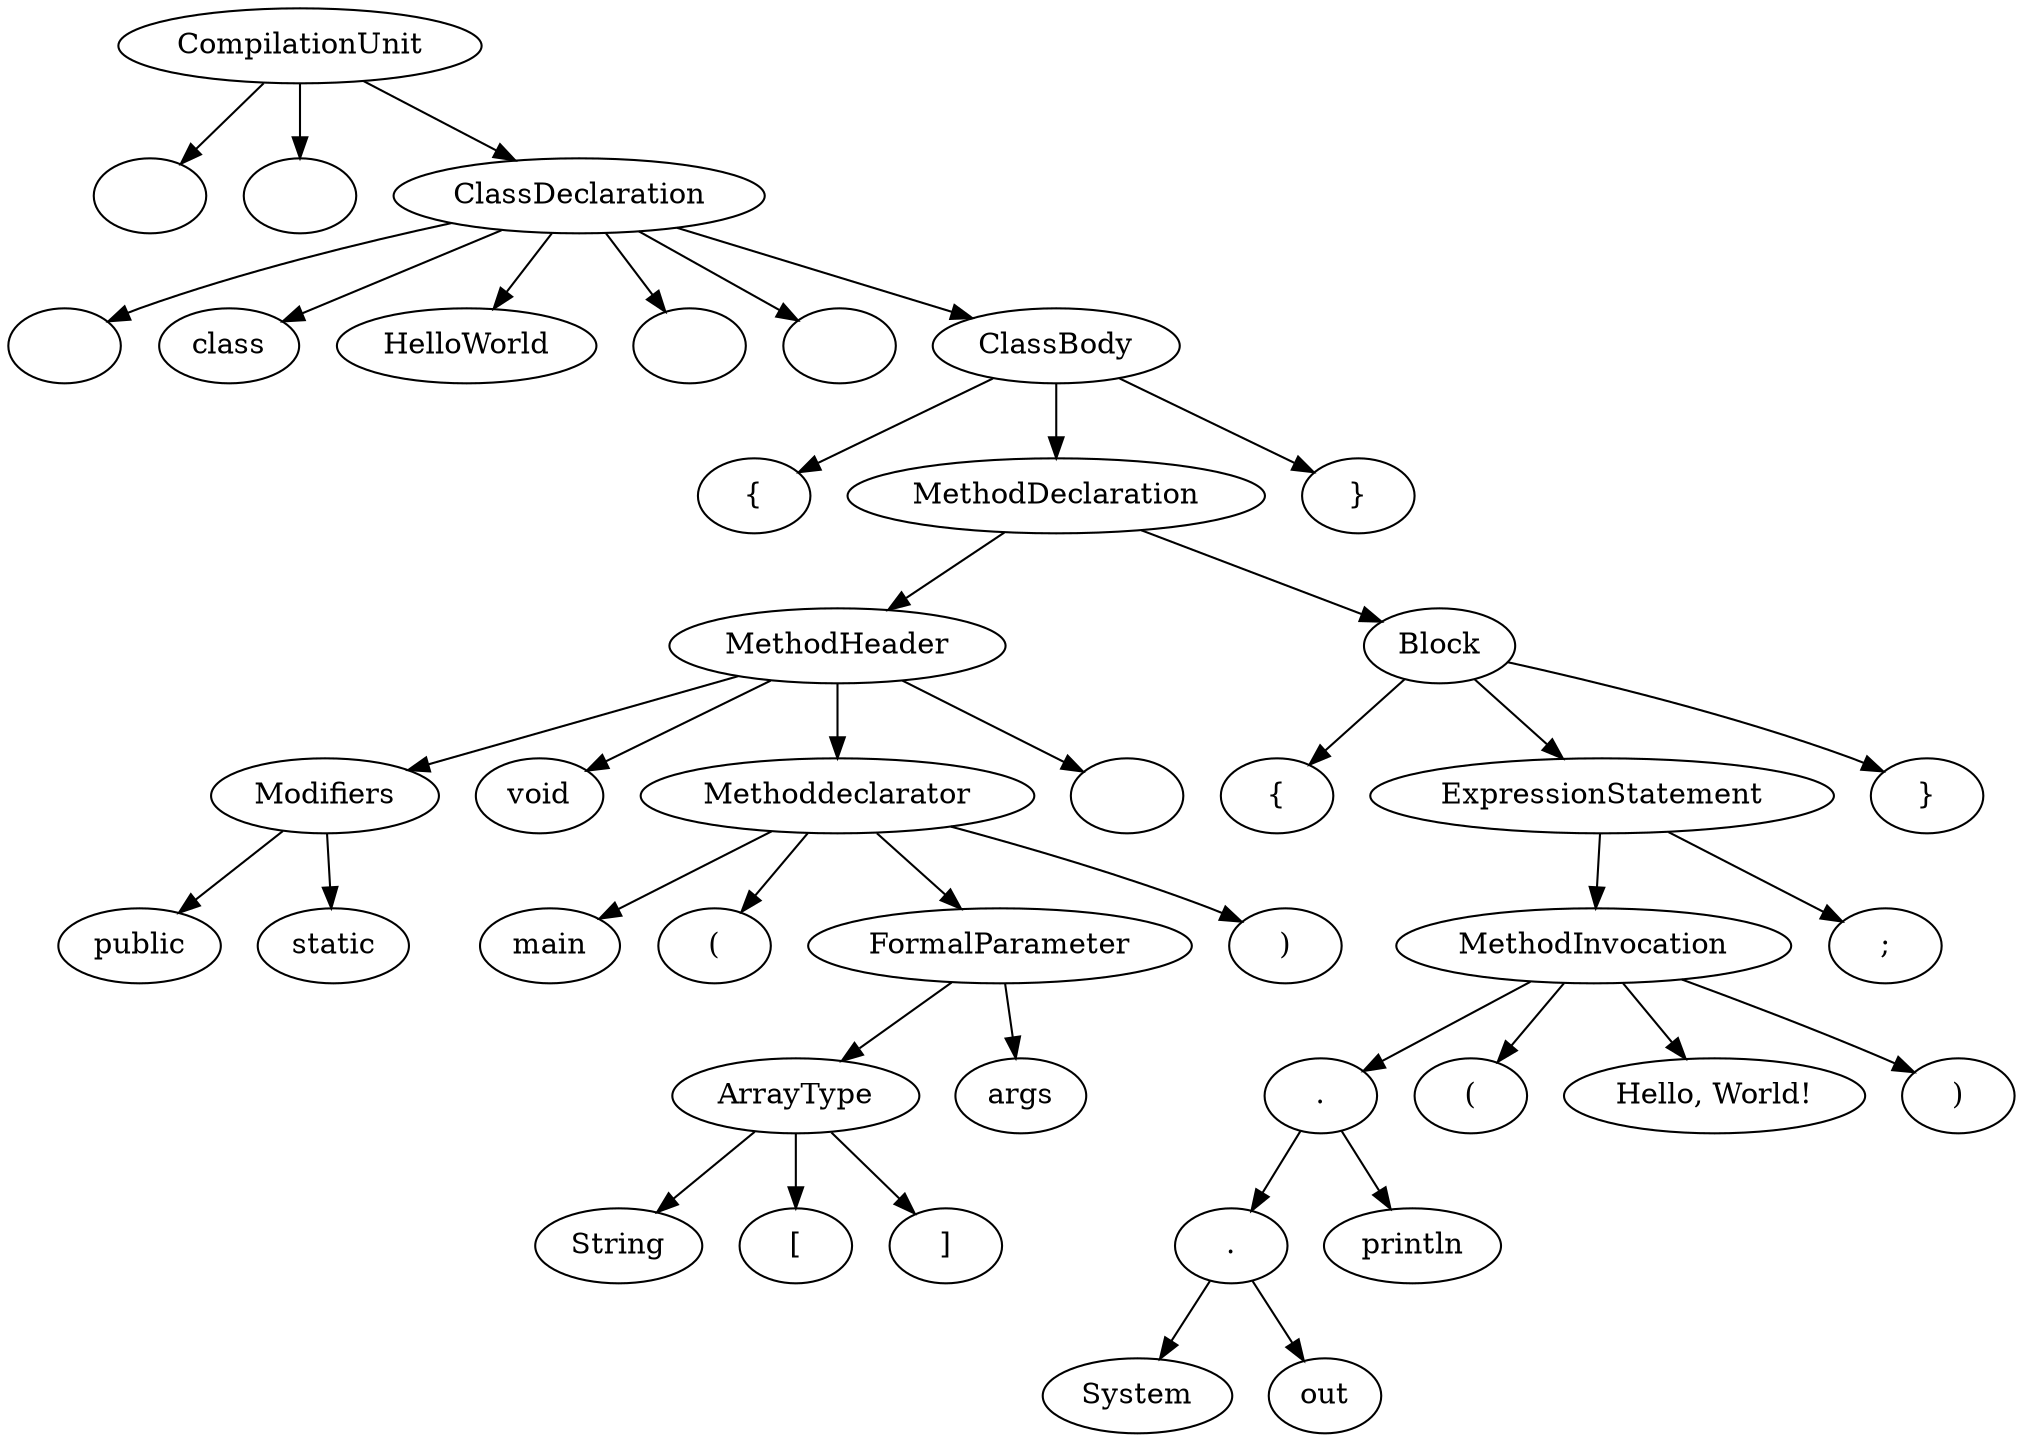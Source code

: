 Digraph G{
104[label="CompilationUnit"];
104 -> 1;
1[label=""];
104 -> 3;
3[label=""];
104 -> 99;
99[label="ClassDeclaration"];
99 -> 5;
5[label=""];
99 -> 100;
100[label="class"];
99 -> 7;
7[label="HelloWorld"];
99 -> 9;
9[label=""];
99 -> 11;
11[label=""];
99 -> 97;
97[label="ClassBody"];
97 -> 96;
96[label="{"];
97 -> 91;
91[label="MethodDeclaration"];
91 -> 41;
41[label="MethodHeader"];
41 -> 18;
18[label="Modifiers"];
18 -> 13;
13[label="public"];
18 -> 16;
16[label="static"];
41 -> 42;
42[label="void"];
41 -> 36;
36[label="Methoddeclarator"];
36 -> 20;
20[label="main"];
36 -> 37;
37[label="("];
36 -> 33;
33[label="FormalParameter"];
33 -> 25;
25[label="ArrayType"];
25 -> 22;
22[label="String"];
25 -> 26;
26[label="["];
25 -> 27;
27[label="]"];
33 -> 30;
30[label="args"];
36 -> 38;
38[label=")"];
41 -> 39;
39[label=""];
91 -> 88;
88[label="Block"];
88 -> 87;
87[label="{"];
88 -> 80;
80[label="ExpressionStatement"];
80 -> 76;
76[label="MethodInvocation"];
76 -> 54;
54[label="."];
54 -> 49;
49[label="."];
49 -> 43;
43[label="System"];
49 -> 46;
46[label="out"];
54 -> 51;
51[label="println"];
76 -> 77;
77[label="("];
76 -> 56;
56[label="Hello, World!"];
76 -> 78;
78[label=")"];
80 -> 81;
81[label=";"];
88 -> 89;
89[label="}"];
97 -> 98;
98[label="}"];
}